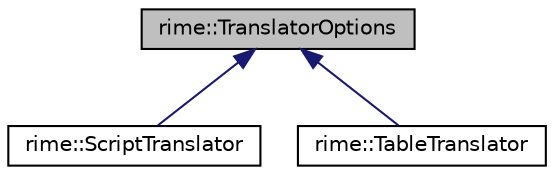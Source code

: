 digraph "rime::TranslatorOptions"
{
  edge [fontname="Helvetica",fontsize="10",labelfontname="Helvetica",labelfontsize="10"];
  node [fontname="Helvetica",fontsize="10",shape=record];
  Node1 [label="rime::TranslatorOptions",height=0.2,width=0.4,color="black", fillcolor="grey75", style="filled" fontcolor="black"];
  Node1 -> Node2 [dir="back",color="midnightblue",fontsize="10",style="solid",fontname="Helvetica"];
  Node2 [label="rime::ScriptTranslator",height=0.2,width=0.4,color="black", fillcolor="white", style="filled",URL="$a00165.html"];
  Node1 -> Node3 [dir="back",color="midnightblue",fontsize="10",style="solid",fontname="Helvetica"];
  Node3 [label="rime::TableTranslator",height=0.2,width=0.4,color="black", fillcolor="white", style="filled",URL="$a00211.html"];
}
